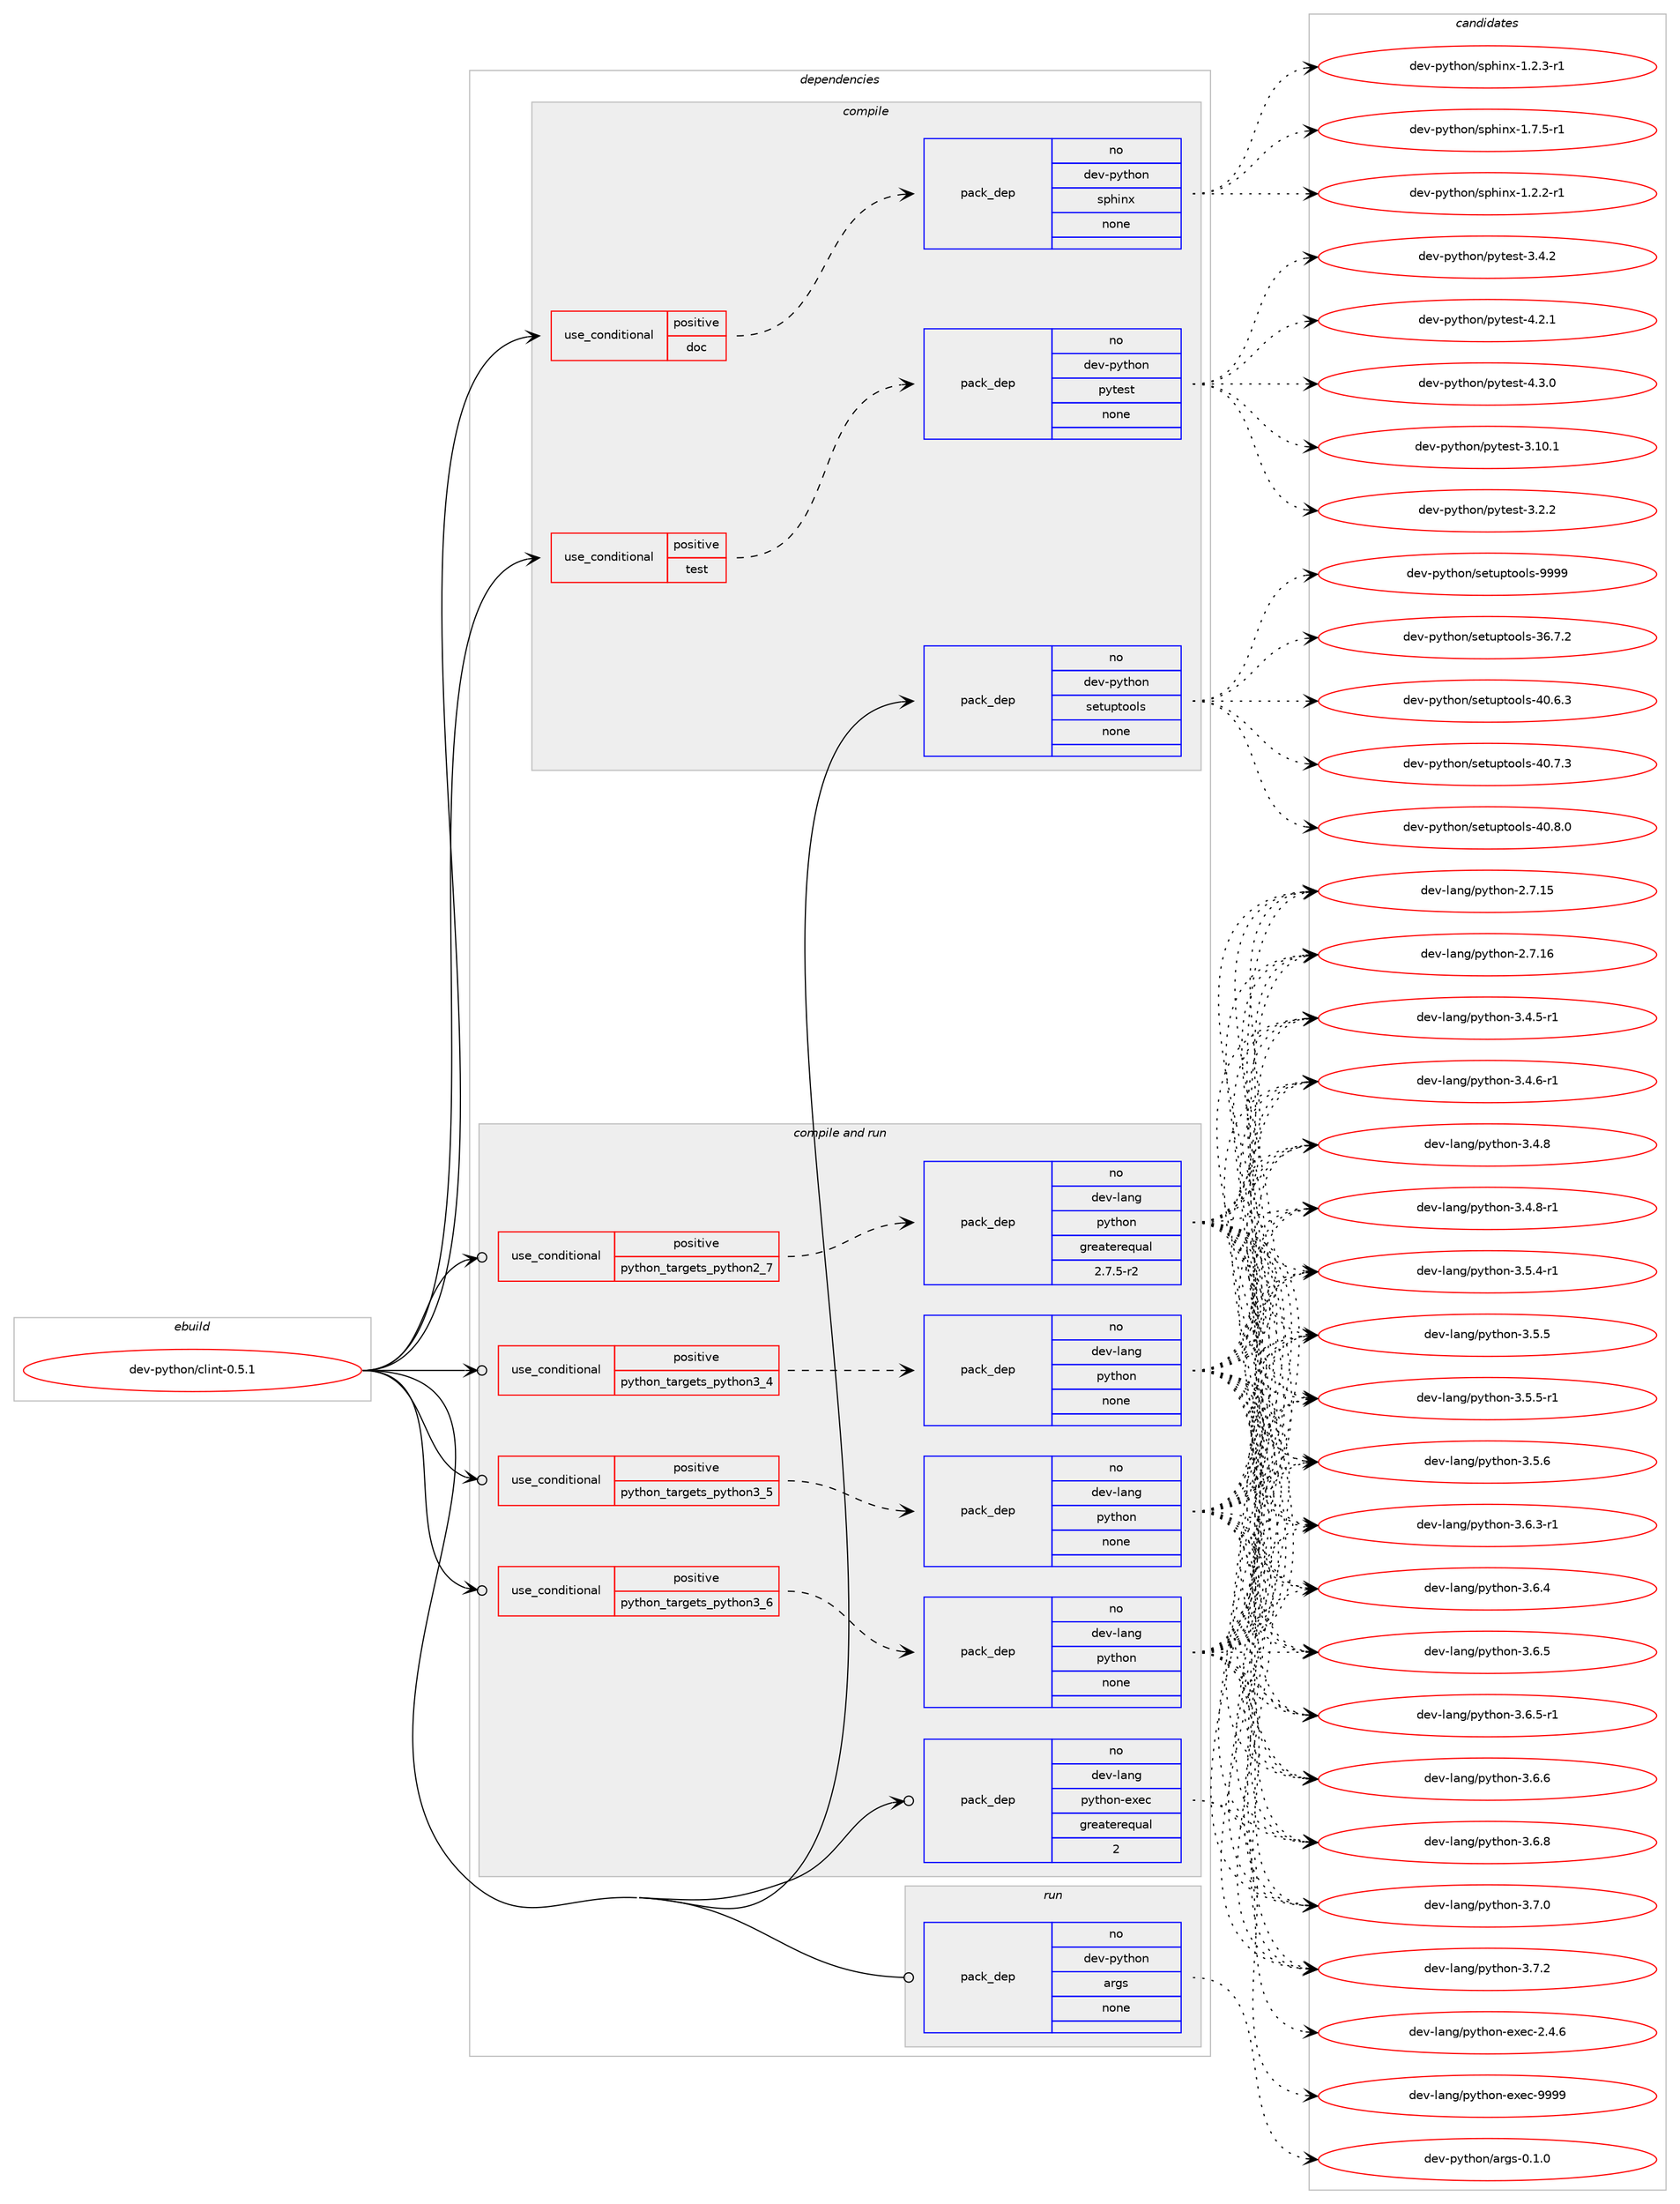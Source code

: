 digraph prolog {

# *************
# Graph options
# *************

newrank=true;
concentrate=true;
compound=true;
graph [rankdir=LR,fontname=Helvetica,fontsize=10,ranksep=1.5];#, ranksep=2.5, nodesep=0.2];
edge  [arrowhead=vee];
node  [fontname=Helvetica,fontsize=10];

# **********
# The ebuild
# **********

subgraph cluster_leftcol {
color=gray;
rank=same;
label=<<i>ebuild</i>>;
id [label="dev-python/clint-0.5.1", color=red, width=4, href="../dev-python/clint-0.5.1.svg"];
}

# ****************
# The dependencies
# ****************

subgraph cluster_midcol {
color=gray;
label=<<i>dependencies</i>>;
subgraph cluster_compile {
fillcolor="#eeeeee";
style=filled;
label=<<i>compile</i>>;
subgraph cond372495 {
dependency1403713 [label=<<TABLE BORDER="0" CELLBORDER="1" CELLSPACING="0" CELLPADDING="4"><TR><TD ROWSPAN="3" CELLPADDING="10">use_conditional</TD></TR><TR><TD>positive</TD></TR><TR><TD>doc</TD></TR></TABLE>>, shape=none, color=red];
subgraph pack1007983 {
dependency1403714 [label=<<TABLE BORDER="0" CELLBORDER="1" CELLSPACING="0" CELLPADDING="4" WIDTH="220"><TR><TD ROWSPAN="6" CELLPADDING="30">pack_dep</TD></TR><TR><TD WIDTH="110">no</TD></TR><TR><TD>dev-python</TD></TR><TR><TD>sphinx</TD></TR><TR><TD>none</TD></TR><TR><TD></TD></TR></TABLE>>, shape=none, color=blue];
}
dependency1403713:e -> dependency1403714:w [weight=20,style="dashed",arrowhead="vee"];
}
id:e -> dependency1403713:w [weight=20,style="solid",arrowhead="vee"];
subgraph cond372496 {
dependency1403715 [label=<<TABLE BORDER="0" CELLBORDER="1" CELLSPACING="0" CELLPADDING="4"><TR><TD ROWSPAN="3" CELLPADDING="10">use_conditional</TD></TR><TR><TD>positive</TD></TR><TR><TD>test</TD></TR></TABLE>>, shape=none, color=red];
subgraph pack1007984 {
dependency1403716 [label=<<TABLE BORDER="0" CELLBORDER="1" CELLSPACING="0" CELLPADDING="4" WIDTH="220"><TR><TD ROWSPAN="6" CELLPADDING="30">pack_dep</TD></TR><TR><TD WIDTH="110">no</TD></TR><TR><TD>dev-python</TD></TR><TR><TD>pytest</TD></TR><TR><TD>none</TD></TR><TR><TD></TD></TR></TABLE>>, shape=none, color=blue];
}
dependency1403715:e -> dependency1403716:w [weight=20,style="dashed",arrowhead="vee"];
}
id:e -> dependency1403715:w [weight=20,style="solid",arrowhead="vee"];
subgraph pack1007985 {
dependency1403717 [label=<<TABLE BORDER="0" CELLBORDER="1" CELLSPACING="0" CELLPADDING="4" WIDTH="220"><TR><TD ROWSPAN="6" CELLPADDING="30">pack_dep</TD></TR><TR><TD WIDTH="110">no</TD></TR><TR><TD>dev-python</TD></TR><TR><TD>setuptools</TD></TR><TR><TD>none</TD></TR><TR><TD></TD></TR></TABLE>>, shape=none, color=blue];
}
id:e -> dependency1403717:w [weight=20,style="solid",arrowhead="vee"];
}
subgraph cluster_compileandrun {
fillcolor="#eeeeee";
style=filled;
label=<<i>compile and run</i>>;
subgraph cond372497 {
dependency1403718 [label=<<TABLE BORDER="0" CELLBORDER="1" CELLSPACING="0" CELLPADDING="4"><TR><TD ROWSPAN="3" CELLPADDING="10">use_conditional</TD></TR><TR><TD>positive</TD></TR><TR><TD>python_targets_python2_7</TD></TR></TABLE>>, shape=none, color=red];
subgraph pack1007986 {
dependency1403719 [label=<<TABLE BORDER="0" CELLBORDER="1" CELLSPACING="0" CELLPADDING="4" WIDTH="220"><TR><TD ROWSPAN="6" CELLPADDING="30">pack_dep</TD></TR><TR><TD WIDTH="110">no</TD></TR><TR><TD>dev-lang</TD></TR><TR><TD>python</TD></TR><TR><TD>greaterequal</TD></TR><TR><TD>2.7.5-r2</TD></TR></TABLE>>, shape=none, color=blue];
}
dependency1403718:e -> dependency1403719:w [weight=20,style="dashed",arrowhead="vee"];
}
id:e -> dependency1403718:w [weight=20,style="solid",arrowhead="odotvee"];
subgraph cond372498 {
dependency1403720 [label=<<TABLE BORDER="0" CELLBORDER="1" CELLSPACING="0" CELLPADDING="4"><TR><TD ROWSPAN="3" CELLPADDING="10">use_conditional</TD></TR><TR><TD>positive</TD></TR><TR><TD>python_targets_python3_4</TD></TR></TABLE>>, shape=none, color=red];
subgraph pack1007987 {
dependency1403721 [label=<<TABLE BORDER="0" CELLBORDER="1" CELLSPACING="0" CELLPADDING="4" WIDTH="220"><TR><TD ROWSPAN="6" CELLPADDING="30">pack_dep</TD></TR><TR><TD WIDTH="110">no</TD></TR><TR><TD>dev-lang</TD></TR><TR><TD>python</TD></TR><TR><TD>none</TD></TR><TR><TD></TD></TR></TABLE>>, shape=none, color=blue];
}
dependency1403720:e -> dependency1403721:w [weight=20,style="dashed",arrowhead="vee"];
}
id:e -> dependency1403720:w [weight=20,style="solid",arrowhead="odotvee"];
subgraph cond372499 {
dependency1403722 [label=<<TABLE BORDER="0" CELLBORDER="1" CELLSPACING="0" CELLPADDING="4"><TR><TD ROWSPAN="3" CELLPADDING="10">use_conditional</TD></TR><TR><TD>positive</TD></TR><TR><TD>python_targets_python3_5</TD></TR></TABLE>>, shape=none, color=red];
subgraph pack1007988 {
dependency1403723 [label=<<TABLE BORDER="0" CELLBORDER="1" CELLSPACING="0" CELLPADDING="4" WIDTH="220"><TR><TD ROWSPAN="6" CELLPADDING="30">pack_dep</TD></TR><TR><TD WIDTH="110">no</TD></TR><TR><TD>dev-lang</TD></TR><TR><TD>python</TD></TR><TR><TD>none</TD></TR><TR><TD></TD></TR></TABLE>>, shape=none, color=blue];
}
dependency1403722:e -> dependency1403723:w [weight=20,style="dashed",arrowhead="vee"];
}
id:e -> dependency1403722:w [weight=20,style="solid",arrowhead="odotvee"];
subgraph cond372500 {
dependency1403724 [label=<<TABLE BORDER="0" CELLBORDER="1" CELLSPACING="0" CELLPADDING="4"><TR><TD ROWSPAN="3" CELLPADDING="10">use_conditional</TD></TR><TR><TD>positive</TD></TR><TR><TD>python_targets_python3_6</TD></TR></TABLE>>, shape=none, color=red];
subgraph pack1007989 {
dependency1403725 [label=<<TABLE BORDER="0" CELLBORDER="1" CELLSPACING="0" CELLPADDING="4" WIDTH="220"><TR><TD ROWSPAN="6" CELLPADDING="30">pack_dep</TD></TR><TR><TD WIDTH="110">no</TD></TR><TR><TD>dev-lang</TD></TR><TR><TD>python</TD></TR><TR><TD>none</TD></TR><TR><TD></TD></TR></TABLE>>, shape=none, color=blue];
}
dependency1403724:e -> dependency1403725:w [weight=20,style="dashed",arrowhead="vee"];
}
id:e -> dependency1403724:w [weight=20,style="solid",arrowhead="odotvee"];
subgraph pack1007990 {
dependency1403726 [label=<<TABLE BORDER="0" CELLBORDER="1" CELLSPACING="0" CELLPADDING="4" WIDTH="220"><TR><TD ROWSPAN="6" CELLPADDING="30">pack_dep</TD></TR><TR><TD WIDTH="110">no</TD></TR><TR><TD>dev-lang</TD></TR><TR><TD>python-exec</TD></TR><TR><TD>greaterequal</TD></TR><TR><TD>2</TD></TR></TABLE>>, shape=none, color=blue];
}
id:e -> dependency1403726:w [weight=20,style="solid",arrowhead="odotvee"];
}
subgraph cluster_run {
fillcolor="#eeeeee";
style=filled;
label=<<i>run</i>>;
subgraph pack1007991 {
dependency1403727 [label=<<TABLE BORDER="0" CELLBORDER="1" CELLSPACING="0" CELLPADDING="4" WIDTH="220"><TR><TD ROWSPAN="6" CELLPADDING="30">pack_dep</TD></TR><TR><TD WIDTH="110">no</TD></TR><TR><TD>dev-python</TD></TR><TR><TD>args</TD></TR><TR><TD>none</TD></TR><TR><TD></TD></TR></TABLE>>, shape=none, color=blue];
}
id:e -> dependency1403727:w [weight=20,style="solid",arrowhead="odot"];
}
}

# **************
# The candidates
# **************

subgraph cluster_choices {
rank=same;
color=gray;
label=<<i>candidates</i>>;

subgraph choice1007983 {
color=black;
nodesep=1;
choice10010111845112121116104111110471151121041051101204549465046504511449 [label="dev-python/sphinx-1.2.2-r1", color=red, width=4,href="../dev-python/sphinx-1.2.2-r1.svg"];
choice10010111845112121116104111110471151121041051101204549465046514511449 [label="dev-python/sphinx-1.2.3-r1", color=red, width=4,href="../dev-python/sphinx-1.2.3-r1.svg"];
choice10010111845112121116104111110471151121041051101204549465546534511449 [label="dev-python/sphinx-1.7.5-r1", color=red, width=4,href="../dev-python/sphinx-1.7.5-r1.svg"];
dependency1403714:e -> choice10010111845112121116104111110471151121041051101204549465046504511449:w [style=dotted,weight="100"];
dependency1403714:e -> choice10010111845112121116104111110471151121041051101204549465046514511449:w [style=dotted,weight="100"];
dependency1403714:e -> choice10010111845112121116104111110471151121041051101204549465546534511449:w [style=dotted,weight="100"];
}
subgraph choice1007984 {
color=black;
nodesep=1;
choice100101118451121211161041111104711212111610111511645514649484649 [label="dev-python/pytest-3.10.1", color=red, width=4,href="../dev-python/pytest-3.10.1.svg"];
choice1001011184511212111610411111047112121116101115116455146504650 [label="dev-python/pytest-3.2.2", color=red, width=4,href="../dev-python/pytest-3.2.2.svg"];
choice1001011184511212111610411111047112121116101115116455146524650 [label="dev-python/pytest-3.4.2", color=red, width=4,href="../dev-python/pytest-3.4.2.svg"];
choice1001011184511212111610411111047112121116101115116455246504649 [label="dev-python/pytest-4.2.1", color=red, width=4,href="../dev-python/pytest-4.2.1.svg"];
choice1001011184511212111610411111047112121116101115116455246514648 [label="dev-python/pytest-4.3.0", color=red, width=4,href="../dev-python/pytest-4.3.0.svg"];
dependency1403716:e -> choice100101118451121211161041111104711212111610111511645514649484649:w [style=dotted,weight="100"];
dependency1403716:e -> choice1001011184511212111610411111047112121116101115116455146504650:w [style=dotted,weight="100"];
dependency1403716:e -> choice1001011184511212111610411111047112121116101115116455146524650:w [style=dotted,weight="100"];
dependency1403716:e -> choice1001011184511212111610411111047112121116101115116455246504649:w [style=dotted,weight="100"];
dependency1403716:e -> choice1001011184511212111610411111047112121116101115116455246514648:w [style=dotted,weight="100"];
}
subgraph choice1007985 {
color=black;
nodesep=1;
choice100101118451121211161041111104711510111611711211611111110811545515446554650 [label="dev-python/setuptools-36.7.2", color=red, width=4,href="../dev-python/setuptools-36.7.2.svg"];
choice100101118451121211161041111104711510111611711211611111110811545524846544651 [label="dev-python/setuptools-40.6.3", color=red, width=4,href="../dev-python/setuptools-40.6.3.svg"];
choice100101118451121211161041111104711510111611711211611111110811545524846554651 [label="dev-python/setuptools-40.7.3", color=red, width=4,href="../dev-python/setuptools-40.7.3.svg"];
choice100101118451121211161041111104711510111611711211611111110811545524846564648 [label="dev-python/setuptools-40.8.0", color=red, width=4,href="../dev-python/setuptools-40.8.0.svg"];
choice10010111845112121116104111110471151011161171121161111111081154557575757 [label="dev-python/setuptools-9999", color=red, width=4,href="../dev-python/setuptools-9999.svg"];
dependency1403717:e -> choice100101118451121211161041111104711510111611711211611111110811545515446554650:w [style=dotted,weight="100"];
dependency1403717:e -> choice100101118451121211161041111104711510111611711211611111110811545524846544651:w [style=dotted,weight="100"];
dependency1403717:e -> choice100101118451121211161041111104711510111611711211611111110811545524846554651:w [style=dotted,weight="100"];
dependency1403717:e -> choice100101118451121211161041111104711510111611711211611111110811545524846564648:w [style=dotted,weight="100"];
dependency1403717:e -> choice10010111845112121116104111110471151011161171121161111111081154557575757:w [style=dotted,weight="100"];
}
subgraph choice1007986 {
color=black;
nodesep=1;
choice10010111845108971101034711212111610411111045504655464953 [label="dev-lang/python-2.7.15", color=red, width=4,href="../dev-lang/python-2.7.15.svg"];
choice10010111845108971101034711212111610411111045504655464954 [label="dev-lang/python-2.7.16", color=red, width=4,href="../dev-lang/python-2.7.16.svg"];
choice1001011184510897110103471121211161041111104551465246534511449 [label="dev-lang/python-3.4.5-r1", color=red, width=4,href="../dev-lang/python-3.4.5-r1.svg"];
choice1001011184510897110103471121211161041111104551465246544511449 [label="dev-lang/python-3.4.6-r1", color=red, width=4,href="../dev-lang/python-3.4.6-r1.svg"];
choice100101118451089711010347112121116104111110455146524656 [label="dev-lang/python-3.4.8", color=red, width=4,href="../dev-lang/python-3.4.8.svg"];
choice1001011184510897110103471121211161041111104551465246564511449 [label="dev-lang/python-3.4.8-r1", color=red, width=4,href="../dev-lang/python-3.4.8-r1.svg"];
choice1001011184510897110103471121211161041111104551465346524511449 [label="dev-lang/python-3.5.4-r1", color=red, width=4,href="../dev-lang/python-3.5.4-r1.svg"];
choice100101118451089711010347112121116104111110455146534653 [label="dev-lang/python-3.5.5", color=red, width=4,href="../dev-lang/python-3.5.5.svg"];
choice1001011184510897110103471121211161041111104551465346534511449 [label="dev-lang/python-3.5.5-r1", color=red, width=4,href="../dev-lang/python-3.5.5-r1.svg"];
choice100101118451089711010347112121116104111110455146534654 [label="dev-lang/python-3.5.6", color=red, width=4,href="../dev-lang/python-3.5.6.svg"];
choice1001011184510897110103471121211161041111104551465446514511449 [label="dev-lang/python-3.6.3-r1", color=red, width=4,href="../dev-lang/python-3.6.3-r1.svg"];
choice100101118451089711010347112121116104111110455146544652 [label="dev-lang/python-3.6.4", color=red, width=4,href="../dev-lang/python-3.6.4.svg"];
choice100101118451089711010347112121116104111110455146544653 [label="dev-lang/python-3.6.5", color=red, width=4,href="../dev-lang/python-3.6.5.svg"];
choice1001011184510897110103471121211161041111104551465446534511449 [label="dev-lang/python-3.6.5-r1", color=red, width=4,href="../dev-lang/python-3.6.5-r1.svg"];
choice100101118451089711010347112121116104111110455146544654 [label="dev-lang/python-3.6.6", color=red, width=4,href="../dev-lang/python-3.6.6.svg"];
choice100101118451089711010347112121116104111110455146544656 [label="dev-lang/python-3.6.8", color=red, width=4,href="../dev-lang/python-3.6.8.svg"];
choice100101118451089711010347112121116104111110455146554648 [label="dev-lang/python-3.7.0", color=red, width=4,href="../dev-lang/python-3.7.0.svg"];
choice100101118451089711010347112121116104111110455146554650 [label="dev-lang/python-3.7.2", color=red, width=4,href="../dev-lang/python-3.7.2.svg"];
dependency1403719:e -> choice10010111845108971101034711212111610411111045504655464953:w [style=dotted,weight="100"];
dependency1403719:e -> choice10010111845108971101034711212111610411111045504655464954:w [style=dotted,weight="100"];
dependency1403719:e -> choice1001011184510897110103471121211161041111104551465246534511449:w [style=dotted,weight="100"];
dependency1403719:e -> choice1001011184510897110103471121211161041111104551465246544511449:w [style=dotted,weight="100"];
dependency1403719:e -> choice100101118451089711010347112121116104111110455146524656:w [style=dotted,weight="100"];
dependency1403719:e -> choice1001011184510897110103471121211161041111104551465246564511449:w [style=dotted,weight="100"];
dependency1403719:e -> choice1001011184510897110103471121211161041111104551465346524511449:w [style=dotted,weight="100"];
dependency1403719:e -> choice100101118451089711010347112121116104111110455146534653:w [style=dotted,weight="100"];
dependency1403719:e -> choice1001011184510897110103471121211161041111104551465346534511449:w [style=dotted,weight="100"];
dependency1403719:e -> choice100101118451089711010347112121116104111110455146534654:w [style=dotted,weight="100"];
dependency1403719:e -> choice1001011184510897110103471121211161041111104551465446514511449:w [style=dotted,weight="100"];
dependency1403719:e -> choice100101118451089711010347112121116104111110455146544652:w [style=dotted,weight="100"];
dependency1403719:e -> choice100101118451089711010347112121116104111110455146544653:w [style=dotted,weight="100"];
dependency1403719:e -> choice1001011184510897110103471121211161041111104551465446534511449:w [style=dotted,weight="100"];
dependency1403719:e -> choice100101118451089711010347112121116104111110455146544654:w [style=dotted,weight="100"];
dependency1403719:e -> choice100101118451089711010347112121116104111110455146544656:w [style=dotted,weight="100"];
dependency1403719:e -> choice100101118451089711010347112121116104111110455146554648:w [style=dotted,weight="100"];
dependency1403719:e -> choice100101118451089711010347112121116104111110455146554650:w [style=dotted,weight="100"];
}
subgraph choice1007987 {
color=black;
nodesep=1;
choice10010111845108971101034711212111610411111045504655464953 [label="dev-lang/python-2.7.15", color=red, width=4,href="../dev-lang/python-2.7.15.svg"];
choice10010111845108971101034711212111610411111045504655464954 [label="dev-lang/python-2.7.16", color=red, width=4,href="../dev-lang/python-2.7.16.svg"];
choice1001011184510897110103471121211161041111104551465246534511449 [label="dev-lang/python-3.4.5-r1", color=red, width=4,href="../dev-lang/python-3.4.5-r1.svg"];
choice1001011184510897110103471121211161041111104551465246544511449 [label="dev-lang/python-3.4.6-r1", color=red, width=4,href="../dev-lang/python-3.4.6-r1.svg"];
choice100101118451089711010347112121116104111110455146524656 [label="dev-lang/python-3.4.8", color=red, width=4,href="../dev-lang/python-3.4.8.svg"];
choice1001011184510897110103471121211161041111104551465246564511449 [label="dev-lang/python-3.4.8-r1", color=red, width=4,href="../dev-lang/python-3.4.8-r1.svg"];
choice1001011184510897110103471121211161041111104551465346524511449 [label="dev-lang/python-3.5.4-r1", color=red, width=4,href="../dev-lang/python-3.5.4-r1.svg"];
choice100101118451089711010347112121116104111110455146534653 [label="dev-lang/python-3.5.5", color=red, width=4,href="../dev-lang/python-3.5.5.svg"];
choice1001011184510897110103471121211161041111104551465346534511449 [label="dev-lang/python-3.5.5-r1", color=red, width=4,href="../dev-lang/python-3.5.5-r1.svg"];
choice100101118451089711010347112121116104111110455146534654 [label="dev-lang/python-3.5.6", color=red, width=4,href="../dev-lang/python-3.5.6.svg"];
choice1001011184510897110103471121211161041111104551465446514511449 [label="dev-lang/python-3.6.3-r1", color=red, width=4,href="../dev-lang/python-3.6.3-r1.svg"];
choice100101118451089711010347112121116104111110455146544652 [label="dev-lang/python-3.6.4", color=red, width=4,href="../dev-lang/python-3.6.4.svg"];
choice100101118451089711010347112121116104111110455146544653 [label="dev-lang/python-3.6.5", color=red, width=4,href="../dev-lang/python-3.6.5.svg"];
choice1001011184510897110103471121211161041111104551465446534511449 [label="dev-lang/python-3.6.5-r1", color=red, width=4,href="../dev-lang/python-3.6.5-r1.svg"];
choice100101118451089711010347112121116104111110455146544654 [label="dev-lang/python-3.6.6", color=red, width=4,href="../dev-lang/python-3.6.6.svg"];
choice100101118451089711010347112121116104111110455146544656 [label="dev-lang/python-3.6.8", color=red, width=4,href="../dev-lang/python-3.6.8.svg"];
choice100101118451089711010347112121116104111110455146554648 [label="dev-lang/python-3.7.0", color=red, width=4,href="../dev-lang/python-3.7.0.svg"];
choice100101118451089711010347112121116104111110455146554650 [label="dev-lang/python-3.7.2", color=red, width=4,href="../dev-lang/python-3.7.2.svg"];
dependency1403721:e -> choice10010111845108971101034711212111610411111045504655464953:w [style=dotted,weight="100"];
dependency1403721:e -> choice10010111845108971101034711212111610411111045504655464954:w [style=dotted,weight="100"];
dependency1403721:e -> choice1001011184510897110103471121211161041111104551465246534511449:w [style=dotted,weight="100"];
dependency1403721:e -> choice1001011184510897110103471121211161041111104551465246544511449:w [style=dotted,weight="100"];
dependency1403721:e -> choice100101118451089711010347112121116104111110455146524656:w [style=dotted,weight="100"];
dependency1403721:e -> choice1001011184510897110103471121211161041111104551465246564511449:w [style=dotted,weight="100"];
dependency1403721:e -> choice1001011184510897110103471121211161041111104551465346524511449:w [style=dotted,weight="100"];
dependency1403721:e -> choice100101118451089711010347112121116104111110455146534653:w [style=dotted,weight="100"];
dependency1403721:e -> choice1001011184510897110103471121211161041111104551465346534511449:w [style=dotted,weight="100"];
dependency1403721:e -> choice100101118451089711010347112121116104111110455146534654:w [style=dotted,weight="100"];
dependency1403721:e -> choice1001011184510897110103471121211161041111104551465446514511449:w [style=dotted,weight="100"];
dependency1403721:e -> choice100101118451089711010347112121116104111110455146544652:w [style=dotted,weight="100"];
dependency1403721:e -> choice100101118451089711010347112121116104111110455146544653:w [style=dotted,weight="100"];
dependency1403721:e -> choice1001011184510897110103471121211161041111104551465446534511449:w [style=dotted,weight="100"];
dependency1403721:e -> choice100101118451089711010347112121116104111110455146544654:w [style=dotted,weight="100"];
dependency1403721:e -> choice100101118451089711010347112121116104111110455146544656:w [style=dotted,weight="100"];
dependency1403721:e -> choice100101118451089711010347112121116104111110455146554648:w [style=dotted,weight="100"];
dependency1403721:e -> choice100101118451089711010347112121116104111110455146554650:w [style=dotted,weight="100"];
}
subgraph choice1007988 {
color=black;
nodesep=1;
choice10010111845108971101034711212111610411111045504655464953 [label="dev-lang/python-2.7.15", color=red, width=4,href="../dev-lang/python-2.7.15.svg"];
choice10010111845108971101034711212111610411111045504655464954 [label="dev-lang/python-2.7.16", color=red, width=4,href="../dev-lang/python-2.7.16.svg"];
choice1001011184510897110103471121211161041111104551465246534511449 [label="dev-lang/python-3.4.5-r1", color=red, width=4,href="../dev-lang/python-3.4.5-r1.svg"];
choice1001011184510897110103471121211161041111104551465246544511449 [label="dev-lang/python-3.4.6-r1", color=red, width=4,href="../dev-lang/python-3.4.6-r1.svg"];
choice100101118451089711010347112121116104111110455146524656 [label="dev-lang/python-3.4.8", color=red, width=4,href="../dev-lang/python-3.4.8.svg"];
choice1001011184510897110103471121211161041111104551465246564511449 [label="dev-lang/python-3.4.8-r1", color=red, width=4,href="../dev-lang/python-3.4.8-r1.svg"];
choice1001011184510897110103471121211161041111104551465346524511449 [label="dev-lang/python-3.5.4-r1", color=red, width=4,href="../dev-lang/python-3.5.4-r1.svg"];
choice100101118451089711010347112121116104111110455146534653 [label="dev-lang/python-3.5.5", color=red, width=4,href="../dev-lang/python-3.5.5.svg"];
choice1001011184510897110103471121211161041111104551465346534511449 [label="dev-lang/python-3.5.5-r1", color=red, width=4,href="../dev-lang/python-3.5.5-r1.svg"];
choice100101118451089711010347112121116104111110455146534654 [label="dev-lang/python-3.5.6", color=red, width=4,href="../dev-lang/python-3.5.6.svg"];
choice1001011184510897110103471121211161041111104551465446514511449 [label="dev-lang/python-3.6.3-r1", color=red, width=4,href="../dev-lang/python-3.6.3-r1.svg"];
choice100101118451089711010347112121116104111110455146544652 [label="dev-lang/python-3.6.4", color=red, width=4,href="../dev-lang/python-3.6.4.svg"];
choice100101118451089711010347112121116104111110455146544653 [label="dev-lang/python-3.6.5", color=red, width=4,href="../dev-lang/python-3.6.5.svg"];
choice1001011184510897110103471121211161041111104551465446534511449 [label="dev-lang/python-3.6.5-r1", color=red, width=4,href="../dev-lang/python-3.6.5-r1.svg"];
choice100101118451089711010347112121116104111110455146544654 [label="dev-lang/python-3.6.6", color=red, width=4,href="../dev-lang/python-3.6.6.svg"];
choice100101118451089711010347112121116104111110455146544656 [label="dev-lang/python-3.6.8", color=red, width=4,href="../dev-lang/python-3.6.8.svg"];
choice100101118451089711010347112121116104111110455146554648 [label="dev-lang/python-3.7.0", color=red, width=4,href="../dev-lang/python-3.7.0.svg"];
choice100101118451089711010347112121116104111110455146554650 [label="dev-lang/python-3.7.2", color=red, width=4,href="../dev-lang/python-3.7.2.svg"];
dependency1403723:e -> choice10010111845108971101034711212111610411111045504655464953:w [style=dotted,weight="100"];
dependency1403723:e -> choice10010111845108971101034711212111610411111045504655464954:w [style=dotted,weight="100"];
dependency1403723:e -> choice1001011184510897110103471121211161041111104551465246534511449:w [style=dotted,weight="100"];
dependency1403723:e -> choice1001011184510897110103471121211161041111104551465246544511449:w [style=dotted,weight="100"];
dependency1403723:e -> choice100101118451089711010347112121116104111110455146524656:w [style=dotted,weight="100"];
dependency1403723:e -> choice1001011184510897110103471121211161041111104551465246564511449:w [style=dotted,weight="100"];
dependency1403723:e -> choice1001011184510897110103471121211161041111104551465346524511449:w [style=dotted,weight="100"];
dependency1403723:e -> choice100101118451089711010347112121116104111110455146534653:w [style=dotted,weight="100"];
dependency1403723:e -> choice1001011184510897110103471121211161041111104551465346534511449:w [style=dotted,weight="100"];
dependency1403723:e -> choice100101118451089711010347112121116104111110455146534654:w [style=dotted,weight="100"];
dependency1403723:e -> choice1001011184510897110103471121211161041111104551465446514511449:w [style=dotted,weight="100"];
dependency1403723:e -> choice100101118451089711010347112121116104111110455146544652:w [style=dotted,weight="100"];
dependency1403723:e -> choice100101118451089711010347112121116104111110455146544653:w [style=dotted,weight="100"];
dependency1403723:e -> choice1001011184510897110103471121211161041111104551465446534511449:w [style=dotted,weight="100"];
dependency1403723:e -> choice100101118451089711010347112121116104111110455146544654:w [style=dotted,weight="100"];
dependency1403723:e -> choice100101118451089711010347112121116104111110455146544656:w [style=dotted,weight="100"];
dependency1403723:e -> choice100101118451089711010347112121116104111110455146554648:w [style=dotted,weight="100"];
dependency1403723:e -> choice100101118451089711010347112121116104111110455146554650:w [style=dotted,weight="100"];
}
subgraph choice1007989 {
color=black;
nodesep=1;
choice10010111845108971101034711212111610411111045504655464953 [label="dev-lang/python-2.7.15", color=red, width=4,href="../dev-lang/python-2.7.15.svg"];
choice10010111845108971101034711212111610411111045504655464954 [label="dev-lang/python-2.7.16", color=red, width=4,href="../dev-lang/python-2.7.16.svg"];
choice1001011184510897110103471121211161041111104551465246534511449 [label="dev-lang/python-3.4.5-r1", color=red, width=4,href="../dev-lang/python-3.4.5-r1.svg"];
choice1001011184510897110103471121211161041111104551465246544511449 [label="dev-lang/python-3.4.6-r1", color=red, width=4,href="../dev-lang/python-3.4.6-r1.svg"];
choice100101118451089711010347112121116104111110455146524656 [label="dev-lang/python-3.4.8", color=red, width=4,href="../dev-lang/python-3.4.8.svg"];
choice1001011184510897110103471121211161041111104551465246564511449 [label="dev-lang/python-3.4.8-r1", color=red, width=4,href="../dev-lang/python-3.4.8-r1.svg"];
choice1001011184510897110103471121211161041111104551465346524511449 [label="dev-lang/python-3.5.4-r1", color=red, width=4,href="../dev-lang/python-3.5.4-r1.svg"];
choice100101118451089711010347112121116104111110455146534653 [label="dev-lang/python-3.5.5", color=red, width=4,href="../dev-lang/python-3.5.5.svg"];
choice1001011184510897110103471121211161041111104551465346534511449 [label="dev-lang/python-3.5.5-r1", color=red, width=4,href="../dev-lang/python-3.5.5-r1.svg"];
choice100101118451089711010347112121116104111110455146534654 [label="dev-lang/python-3.5.6", color=red, width=4,href="../dev-lang/python-3.5.6.svg"];
choice1001011184510897110103471121211161041111104551465446514511449 [label="dev-lang/python-3.6.3-r1", color=red, width=4,href="../dev-lang/python-3.6.3-r1.svg"];
choice100101118451089711010347112121116104111110455146544652 [label="dev-lang/python-3.6.4", color=red, width=4,href="../dev-lang/python-3.6.4.svg"];
choice100101118451089711010347112121116104111110455146544653 [label="dev-lang/python-3.6.5", color=red, width=4,href="../dev-lang/python-3.6.5.svg"];
choice1001011184510897110103471121211161041111104551465446534511449 [label="dev-lang/python-3.6.5-r1", color=red, width=4,href="../dev-lang/python-3.6.5-r1.svg"];
choice100101118451089711010347112121116104111110455146544654 [label="dev-lang/python-3.6.6", color=red, width=4,href="../dev-lang/python-3.6.6.svg"];
choice100101118451089711010347112121116104111110455146544656 [label="dev-lang/python-3.6.8", color=red, width=4,href="../dev-lang/python-3.6.8.svg"];
choice100101118451089711010347112121116104111110455146554648 [label="dev-lang/python-3.7.0", color=red, width=4,href="../dev-lang/python-3.7.0.svg"];
choice100101118451089711010347112121116104111110455146554650 [label="dev-lang/python-3.7.2", color=red, width=4,href="../dev-lang/python-3.7.2.svg"];
dependency1403725:e -> choice10010111845108971101034711212111610411111045504655464953:w [style=dotted,weight="100"];
dependency1403725:e -> choice10010111845108971101034711212111610411111045504655464954:w [style=dotted,weight="100"];
dependency1403725:e -> choice1001011184510897110103471121211161041111104551465246534511449:w [style=dotted,weight="100"];
dependency1403725:e -> choice1001011184510897110103471121211161041111104551465246544511449:w [style=dotted,weight="100"];
dependency1403725:e -> choice100101118451089711010347112121116104111110455146524656:w [style=dotted,weight="100"];
dependency1403725:e -> choice1001011184510897110103471121211161041111104551465246564511449:w [style=dotted,weight="100"];
dependency1403725:e -> choice1001011184510897110103471121211161041111104551465346524511449:w [style=dotted,weight="100"];
dependency1403725:e -> choice100101118451089711010347112121116104111110455146534653:w [style=dotted,weight="100"];
dependency1403725:e -> choice1001011184510897110103471121211161041111104551465346534511449:w [style=dotted,weight="100"];
dependency1403725:e -> choice100101118451089711010347112121116104111110455146534654:w [style=dotted,weight="100"];
dependency1403725:e -> choice1001011184510897110103471121211161041111104551465446514511449:w [style=dotted,weight="100"];
dependency1403725:e -> choice100101118451089711010347112121116104111110455146544652:w [style=dotted,weight="100"];
dependency1403725:e -> choice100101118451089711010347112121116104111110455146544653:w [style=dotted,weight="100"];
dependency1403725:e -> choice1001011184510897110103471121211161041111104551465446534511449:w [style=dotted,weight="100"];
dependency1403725:e -> choice100101118451089711010347112121116104111110455146544654:w [style=dotted,weight="100"];
dependency1403725:e -> choice100101118451089711010347112121116104111110455146544656:w [style=dotted,weight="100"];
dependency1403725:e -> choice100101118451089711010347112121116104111110455146554648:w [style=dotted,weight="100"];
dependency1403725:e -> choice100101118451089711010347112121116104111110455146554650:w [style=dotted,weight="100"];
}
subgraph choice1007990 {
color=black;
nodesep=1;
choice1001011184510897110103471121211161041111104510112010199455046524654 [label="dev-lang/python-exec-2.4.6", color=red, width=4,href="../dev-lang/python-exec-2.4.6.svg"];
choice10010111845108971101034711212111610411111045101120101994557575757 [label="dev-lang/python-exec-9999", color=red, width=4,href="../dev-lang/python-exec-9999.svg"];
dependency1403726:e -> choice1001011184510897110103471121211161041111104510112010199455046524654:w [style=dotted,weight="100"];
dependency1403726:e -> choice10010111845108971101034711212111610411111045101120101994557575757:w [style=dotted,weight="100"];
}
subgraph choice1007991 {
color=black;
nodesep=1;
choice100101118451121211161041111104797114103115454846494648 [label="dev-python/args-0.1.0", color=red, width=4,href="../dev-python/args-0.1.0.svg"];
dependency1403727:e -> choice100101118451121211161041111104797114103115454846494648:w [style=dotted,weight="100"];
}
}

}
